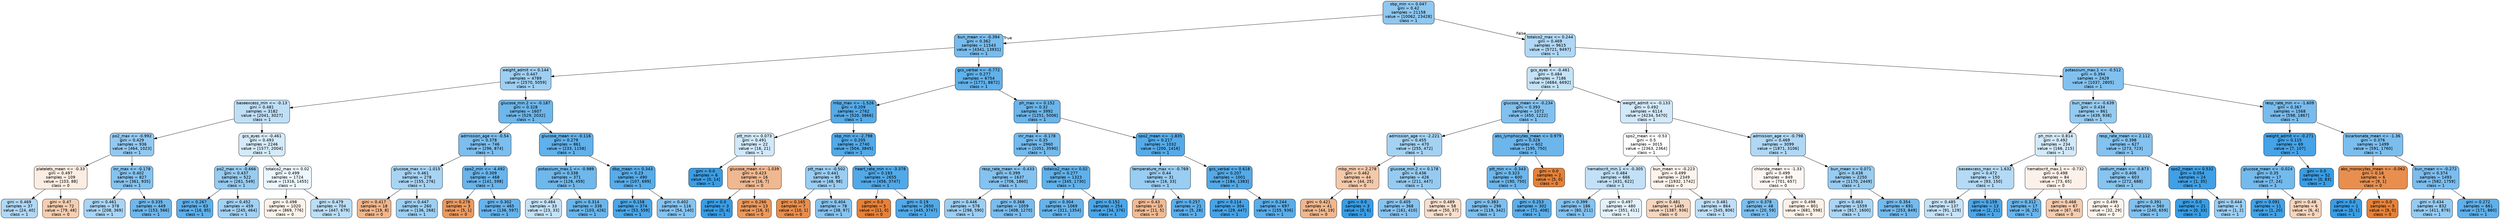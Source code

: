 digraph Tree {
node [shape=box, style="filled, rounded", color="black", fontname="helvetica"] ;
edge [fontname="helvetica"] ;
0 [label="sbp_min <= 0.047\ngini = 0.42\nsamples = 21158\nvalue = [10062, 23428]\nclass = 1", fillcolor="#8ec7f0"] ;
1 [label="bun_mean <= -0.394\ngini = 0.362\nsamples = 11543\nvalue = [4341, 13931]\nclass = 1", fillcolor="#77bced"] ;
0 -> 1 [labeldistance=2.5, labelangle=45, headlabel="True"] ;
2 [label="weight_admit <= 0.144\ngini = 0.447\nsamples = 4789\nvalue = [2570, 5059]\nclass = 1", fillcolor="#9ecff2"] ;
1 -> 2 ;
3 [label="baseexcess_min <= -0.13\ngini = 0.481\nsamples = 3182\nvalue = [2041, 3027]\nclass = 1", fillcolor="#bfdff7"] ;
2 -> 3 ;
4 [label="po2_max <= -0.992\ngini = 0.429\nsamples = 936\nvalue = [464, 1023]\nclass = 1", fillcolor="#93c9f1"] ;
3 -> 4 ;
5 [label="platelets_mean <= -0.33\ngini = 0.497\nsamples = 109\nvalue = [103, 88]\nclass = 0", fillcolor="#fbede2"] ;
4 -> 5 ;
6 [label="gini = 0.469\nsamples = 37\nvalue = [24, 40]\nclass = 1", fillcolor="#b0d8f5"] ;
5 -> 6 ;
7 [label="gini = 0.47\nsamples = 72\nvalue = [79, 48]\nclass = 0", fillcolor="#f5ceb1"] ;
5 -> 7 ;
8 [label="inr_max <= -0.178\ngini = 0.402\nsamples = 827\nvalue = [361, 935]\nclass = 1", fillcolor="#85c3ef"] ;
4 -> 8 ;
9 [label="gini = 0.461\nsamples = 378\nvalue = [208, 369]\nclass = 1", fillcolor="#a9d4f4"] ;
8 -> 9 ;
10 [label="gini = 0.335\nsamples = 449\nvalue = [153, 566]\nclass = 1", fillcolor="#6fb7ec"] ;
8 -> 10 ;
11 [label="gcs_eyes <= -0.461\ngini = 0.493\nsamples = 2246\nvalue = [1577, 2004]\nclass = 1", fillcolor="#d5eaf9"] ;
3 -> 11 ;
12 [label="po2_max <= -0.666\ngini = 0.437\nsamples = 522\nvalue = [261, 549]\nclass = 1", fillcolor="#97ccf1"] ;
11 -> 12 ;
13 [label="gini = 0.267\nsamples = 63\nvalue = [16, 85]\nclass = 1", fillcolor="#5eafea"] ;
12 -> 13 ;
14 [label="gini = 0.452\nsamples = 459\nvalue = [245, 464]\nclass = 1", fillcolor="#a2d1f3"] ;
12 -> 14 ;
15 [label="totalco2_max <= 0.02\ngini = 0.499\nsamples = 1724\nvalue = [1316, 1455]\nclass = 1", fillcolor="#ecf6fd"] ;
11 -> 15 ;
16 [label="gini = 0.498\nsamples = 1020\nvalue = [869, 776]\nclass = 0", fillcolor="#fcf2ea"] ;
15 -> 16 ;
17 [label="gini = 0.479\nsamples = 704\nvalue = [447, 679]\nclass = 1", fillcolor="#bbdef6"] ;
15 -> 17 ;
18 [label="glucose_min.2 <= -0.187\ngini = 0.328\nsamples = 1607\nvalue = [529, 2032]\nclass = 1", fillcolor="#6db7ec"] ;
2 -> 18 ;
19 [label="admission_age <= -0.54\ngini = 0.378\nsamples = 746\nvalue = [296, 874]\nclass = 1", fillcolor="#7cbeee"] ;
18 -> 19 ;
20 [label="glucose_max <= -1.015\ngini = 0.461\nsamples = 278\nvalue = [155, 276]\nclass = 1", fillcolor="#a8d4f4"] ;
19 -> 20 ;
21 [label="gini = 0.417\nsamples = 18\nvalue = [19, 8]\nclass = 0", fillcolor="#f0b68c"] ;
20 -> 21 ;
22 [label="gini = 0.447\nsamples = 260\nvalue = [136, 268]\nclass = 1", fillcolor="#9dcff2"] ;
20 -> 22 ;
23 [label="spo2_min <= -4.492\ngini = 0.309\nsamples = 468\nvalue = [141, 598]\nclass = 1", fillcolor="#68b4eb"] ;
19 -> 23 ;
24 [label="gini = 0.278\nsamples = 3\nvalue = [5, 1]\nclass = 0", fillcolor="#ea9a61"] ;
23 -> 24 ;
25 [label="gini = 0.302\nsamples = 465\nvalue = [136, 597]\nclass = 1", fillcolor="#66b3eb"] ;
23 -> 25 ;
26 [label="glucose_mean <= -0.116\ngini = 0.279\nsamples = 861\nvalue = [233, 1158]\nclass = 1", fillcolor="#61b1ea"] ;
18 -> 26 ;
27 [label="potassium_max.1 <= -0.989\ngini = 0.338\nsamples = 371\nvalue = [126, 459]\nclass = 1", fillcolor="#6fb8ec"] ;
26 -> 27 ;
28 [label="gini = 0.484\nsamples = 33\nvalue = [23, 33]\nclass = 1", fillcolor="#c3e1f7"] ;
27 -> 28 ;
29 [label="gini = 0.314\nsamples = 338\nvalue = [103, 426]\nclass = 1", fillcolor="#69b5eb"] ;
27 -> 29 ;
30 [label="dbp_mean <= 0.343\ngini = 0.23\nsamples = 490\nvalue = [107, 699]\nclass = 1", fillcolor="#57ace9"] ;
26 -> 30 ;
31 [label="gini = 0.158\nsamples = 374\nvalue = [53, 559]\nclass = 1", fillcolor="#4ca6e7"] ;
30 -> 31 ;
32 [label="gini = 0.402\nsamples = 116\nvalue = [54, 140]\nclass = 1", fillcolor="#85c3ef"] ;
30 -> 32 ;
33 [label="gcs_verbal <= -0.772\ngini = 0.277\nsamples = 6754\nvalue = [1771, 8872]\nclass = 1", fillcolor="#61b1ea"] ;
1 -> 33 ;
34 [label="mbp_max <= -1.526\ngini = 0.209\nsamples = 2762\nvalue = [520, 3866]\nclass = 1", fillcolor="#54aae8"] ;
33 -> 34 ;
35 [label="ptt_min <= 0.073\ngini = 0.491\nsamples = 22\nvalue = [16, 21]\nclass = 1", fillcolor="#d0e8f9"] ;
34 -> 35 ;
36 [label="gini = 0.0\nsamples = 6\nvalue = [0, 14]\nclass = 1", fillcolor="#399de5"] ;
35 -> 36 ;
37 [label="glucose_mean <= -1.039\ngini = 0.423\nsamples = 16\nvalue = [16, 7]\nclass = 0", fillcolor="#f0b890"] ;
35 -> 37 ;
38 [label="gini = 0.0\nsamples = 3\nvalue = [0, 4]\nclass = 1", fillcolor="#399de5"] ;
37 -> 38 ;
39 [label="gini = 0.266\nsamples = 13\nvalue = [16, 3]\nclass = 0", fillcolor="#ea995e"] ;
37 -> 39 ;
40 [label="sbp_min <= -2.798\ngini = 0.205\nsamples = 2740\nvalue = [504, 3845]\nclass = 1", fillcolor="#53aae8"] ;
34 -> 40 ;
41 [label="ptt_max <= -0.502\ngini = 0.441\nsamples = 85\nvalue = [48, 98]\nclass = 1", fillcolor="#9acdf2"] ;
40 -> 41 ;
42 [label="gini = 0.165\nsamples = 7\nvalue = [10, 1]\nclass = 0", fillcolor="#e88e4d"] ;
41 -> 42 ;
43 [label="gini = 0.404\nsamples = 78\nvalue = [38, 97]\nclass = 1", fillcolor="#87c3ef"] ;
41 -> 43 ;
44 [label="heart_rate_min <= -3.378\ngini = 0.193\nsamples = 2655\nvalue = [456, 3747]\nclass = 1", fillcolor="#51a9e8"] ;
40 -> 44 ;
45 [label="gini = 0.0\nsamples = 5\nvalue = [11, 0]\nclass = 0", fillcolor="#e58139"] ;
44 -> 45 ;
46 [label="gini = 0.19\nsamples = 2650\nvalue = [445, 3747]\nclass = 1", fillcolor="#51a9e8"] ;
44 -> 46 ;
47 [label="ph_max <= 0.152\ngini = 0.32\nsamples = 3992\nvalue = [1251, 5006]\nclass = 1", fillcolor="#6ab5eb"] ;
33 -> 47 ;
48 [label="inr_max <= -0.178\ngini = 0.35\nsamples = 2960\nvalue = [1051, 3590]\nclass = 1", fillcolor="#73baed"] ;
47 -> 48 ;
49 [label="resp_rate_mean <= -0.433\ngini = 0.399\nsamples = 1637\nvalue = [706, 1860]\nclass = 1", fillcolor="#84c2ef"] ;
48 -> 49 ;
50 [label="gini = 0.446\nsamples = 578\nvalue = [298, 590]\nclass = 1", fillcolor="#9dcef2"] ;
49 -> 50 ;
51 [label="gini = 0.368\nsamples = 1059\nvalue = [408, 1270]\nclass = 1", fillcolor="#79bced"] ;
49 -> 51 ;
52 [label="totalco2_max <= 0.02\ngini = 0.277\nsamples = 1323\nvalue = [345, 1730]\nclass = 1", fillcolor="#60b1ea"] ;
48 -> 52 ;
53 [label="gini = 0.304\nsamples = 1069\nvalue = [311, 1354]\nclass = 1", fillcolor="#66b4eb"] ;
52 -> 53 ;
54 [label="gini = 0.152\nsamples = 254\nvalue = [34, 376]\nclass = 1", fillcolor="#4ba6e7"] ;
52 -> 54 ;
55 [label="spo2_mean <= -1.835\ngini = 0.217\nsamples = 1032\nvalue = [200, 1416]\nclass = 1", fillcolor="#55abe9"] ;
47 -> 55 ;
56 [label="temperature_max <= -0.769\ngini = 0.44\nsamples = 31\nvalue = [16, 33]\nclass = 1", fillcolor="#99cdf2"] ;
55 -> 56 ;
57 [label="gini = 0.43\nsamples = 10\nvalue = [11, 5]\nclass = 0", fillcolor="#f1ba93"] ;
56 -> 57 ;
58 [label="gini = 0.257\nsamples = 21\nvalue = [5, 28]\nclass = 1", fillcolor="#5caeea"] ;
56 -> 58 ;
59 [label="gcs_verbal <= 0.618\ngini = 0.207\nsamples = 1001\nvalue = [184, 1383]\nclass = 1", fillcolor="#53aae8"] ;
55 -> 59 ;
60 [label="gini = 0.114\nsamples = 304\nvalue = [29, 447]\nclass = 1", fillcolor="#46a3e7"] ;
59 -> 60 ;
61 [label="gini = 0.244\nsamples = 697\nvalue = [155, 936]\nclass = 1", fillcolor="#5aade9"] ;
59 -> 61 ;
62 [label="totalco2_max <= 0.244\ngini = 0.469\nsamples = 9615\nvalue = [5721, 9497]\nclass = 1", fillcolor="#b0d8f5"] ;
0 -> 62 [labeldistance=2.5, labelangle=-45, headlabel="False"] ;
63 [label="gcs_eyes <= -0.461\ngini = 0.484\nsamples = 7186\nvalue = [4684, 6692]\nclass = 1", fillcolor="#c4e2f7"] ;
62 -> 63 ;
64 [label="glucose_mean <= -0.234\ngini = 0.393\nsamples = 1072\nvalue = [450, 1222]\nclass = 1", fillcolor="#82c1ef"] ;
63 -> 64 ;
65 [label="admission_age <= -2.221\ngini = 0.455\nsamples = 470\nvalue = [255, 472]\nclass = 1", fillcolor="#a4d2f3"] ;
64 -> 65 ;
66 [label="mbp_min <= 2.278\ngini = 0.462\nsamples = 44\nvalue = [44, 25]\nclass = 0", fillcolor="#f4c9aa"] ;
65 -> 66 ;
67 [label="gini = 0.421\nsamples = 41\nvalue = [44, 19]\nclass = 0", fillcolor="#f0b78e"] ;
66 -> 67 ;
68 [label="gini = 0.0\nsamples = 3\nvalue = [0, 6]\nclass = 1", fillcolor="#399de5"] ;
66 -> 68 ;
69 [label="glucose_min.2 <= 0.178\ngini = 0.436\nsamples = 426\nvalue = [211, 447]\nclass = 1", fillcolor="#96cbf1"] ;
65 -> 69 ;
70 [label="gini = 0.405\nsamples = 368\nvalue = [161, 410]\nclass = 1", fillcolor="#87c3ef"] ;
69 -> 70 ;
71 [label="gini = 0.489\nsamples = 58\nvalue = [50, 37]\nclass = 0", fillcolor="#f8decc"] ;
69 -> 71 ;
72 [label="abs_lymphocytes_mean <= 0.979\ngini = 0.328\nsamples = 602\nvalue = [195, 750]\nclass = 1", fillcolor="#6cb6ec"] ;
64 -> 72 ;
73 [label="ptt_min <= -0.343\ngini = 0.323\nsamples = 600\nvalue = [190, 750]\nclass = 1", fillcolor="#6bb6ec"] ;
72 -> 73 ;
74 [label="gini = 0.383\nsamples = 298\nvalue = [119, 342]\nclass = 1", fillcolor="#7ebfee"] ;
73 -> 74 ;
75 [label="gini = 0.253\nsamples = 302\nvalue = [71, 408]\nclass = 1", fillcolor="#5baeea"] ;
73 -> 75 ;
76 [label="gini = 0.0\nsamples = 2\nvalue = [5, 0]\nclass = 0", fillcolor="#e58139"] ;
72 -> 76 ;
77 [label="weight_admit <= -0.133\ngini = 0.492\nsamples = 6114\nvalue = [4234, 5470]\nclass = 1", fillcolor="#d2e9f9"] ;
63 -> 77 ;
78 [label="spo2_mean <= -0.53\ngini = 0.5\nsamples = 3015\nvalue = [2363, 2364]\nclass = 1", fillcolor="#ffffff"] ;
77 -> 78 ;
79 [label="hematocrit_min.1 <= -0.305\ngini = 0.484\nsamples = 666\nvalue = [431, 622]\nclass = 1", fillcolor="#c2e1f7"] ;
78 -> 79 ;
80 [label="gini = 0.399\nsamples = 186\nvalue = [80, 211]\nclass = 1", fillcolor="#84c2ef"] ;
79 -> 80 ;
81 [label="gini = 0.497\nsamples = 480\nvalue = [351, 411]\nclass = 1", fillcolor="#e2f1fb"] ;
79 -> 81 ;
82 [label="bun_mean <= -0.223\ngini = 0.499\nsamples = 2349\nvalue = [1932, 1742]\nclass = 0", fillcolor="#fcf3ec"] ;
78 -> 82 ;
83 [label="gini = 0.481\nsamples = 1485\nvalue = [1387, 936]\nclass = 0", fillcolor="#f7d6bf"] ;
82 -> 83 ;
84 [label="gini = 0.481\nsamples = 864\nvalue = [545, 806]\nclass = 1", fillcolor="#bfdff7"] ;
82 -> 84 ;
85 [label="admission_age <= -0.798\ngini = 0.469\nsamples = 3099\nvalue = [1871, 3106]\nclass = 1", fillcolor="#b0d8f5"] ;
77 -> 85 ;
86 [label="chloride_mean <= -1.33\ngini = 0.499\nsamples = 849\nvalue = [701, 657]\nclass = 0", fillcolor="#fdf7f3"] ;
85 -> 86 ;
87 [label="gini = 0.378\nsamples = 48\nvalue = [20, 59]\nclass = 1", fillcolor="#7cbeee"] ;
86 -> 87 ;
88 [label="gini = 0.498\nsamples = 801\nvalue = [681, 598]\nclass = 0", fillcolor="#fcf0e7"] ;
86 -> 88 ;
89 [label="bun_mean <= 0.071\ngini = 0.438\nsamples = 2250\nvalue = [1170, 2449]\nclass = 1", fillcolor="#98ccf1"] ;
85 -> 89 ;
90 [label="gini = 0.463\nsamples = 1559\nvalue = [917, 1600]\nclass = 1", fillcolor="#aad5f4"] ;
89 -> 90 ;
91 [label="gini = 0.354\nsamples = 691\nvalue = [253, 849]\nclass = 1", fillcolor="#74baed"] ;
89 -> 91 ;
92 [label="potassium_max.1 <= -0.512\ngini = 0.394\nsamples = 2429\nvalue = [1037, 2805]\nclass = 1", fillcolor="#82c1ef"] ;
62 -> 92 ;
93 [label="bun_mean <= -0.639\ngini = 0.434\nsamples = 861\nvalue = [439, 938]\nclass = 1", fillcolor="#96cbf1"] ;
92 -> 93 ;
94 [label="ph_min <= 0.814\ngini = 0.492\nsamples = 234\nvalue = [166, 215]\nclass = 1", fillcolor="#d2e9f9"] ;
93 -> 94 ;
95 [label="baseexcess_max <= 1.632\ngini = 0.472\nsamples = 150\nvalue = [93, 150]\nclass = 1", fillcolor="#b4daf5"] ;
94 -> 95 ;
96 [label="gini = 0.485\nsamples = 137\nvalue = [91, 129]\nclass = 1", fillcolor="#c5e2f7"] ;
95 -> 96 ;
97 [label="gini = 0.159\nsamples = 13\nvalue = [2, 21]\nclass = 1", fillcolor="#4ca6e7"] ;
95 -> 97 ;
98 [label="hematocrit_max.1 <= -0.732\ngini = 0.498\nsamples = 84\nvalue = [73, 65]\nclass = 0", fillcolor="#fcf1e9"] ;
94 -> 98 ;
99 [label="gini = 0.312\nsamples = 17\nvalue = [6, 25]\nclass = 1", fillcolor="#69b5eb"] ;
98 -> 99 ;
100 [label="gini = 0.468\nsamples = 67\nvalue = [67, 40]\nclass = 0", fillcolor="#f5ccaf"] ;
98 -> 100 ;
101 [label="resp_rate_mean <= 2.112\ngini = 0.398\nsamples = 627\nvalue = [273, 723]\nclass = 1", fillcolor="#84c2ef"] ;
93 -> 101 ;
102 [label="sodium_mean <= -0.873\ngini = 0.406\nsamples = 603\nvalue = [272, 688]\nclass = 1", fillcolor="#87c4ef"] ;
101 -> 102 ;
103 [label="gini = 0.499\nsamples = 43\nvalue = [32, 29]\nclass = 0", fillcolor="#fdf3ec"] ;
102 -> 103 ;
104 [label="gini = 0.391\nsamples = 560\nvalue = [240, 659]\nclass = 1", fillcolor="#81c1ee"] ;
102 -> 104 ;
105 [label="spo2_mean <= 0.532\ngini = 0.054\nsamples = 24\nvalue = [1, 35]\nclass = 1", fillcolor="#3fa0e6"] ;
101 -> 105 ;
106 [label="gini = 0.0\nsamples = 21\nvalue = [0, 33]\nclass = 1", fillcolor="#399de5"] ;
105 -> 106 ;
107 [label="gini = 0.444\nsamples = 3\nvalue = [1, 2]\nclass = 1", fillcolor="#9ccef2"] ;
105 -> 107 ;
108 [label="resp_rate_min <= -1.609\ngini = 0.367\nsamples = 1568\nvalue = [598, 1867]\nclass = 1", fillcolor="#78bced"] ;
92 -> 108 ;
109 [label="weight_admit <= -0.271\ngini = 0.115\nsamples = 69\nvalue = [7, 107]\nclass = 1", fillcolor="#46a3e7"] ;
108 -> 109 ;
110 [label="glucose_mean <= -0.024\ngini = 0.35\nsamples = 17\nvalue = [7, 24]\nclass = 1", fillcolor="#73baed"] ;
109 -> 110 ;
111 [label="gini = 0.091\nsamples = 11\nvalue = [1, 20]\nclass = 1", fillcolor="#43a2e6"] ;
110 -> 111 ;
112 [label="gini = 0.48\nsamples = 6\nvalue = [6, 4]\nclass = 0", fillcolor="#f6d5bd"] ;
110 -> 112 ;
113 [label="gini = 0.0\nsamples = 52\nvalue = [0, 83]\nclass = 1", fillcolor="#399de5"] ;
109 -> 113 ;
114 [label="bicarbonate_mean <= -1.36\ngini = 0.376\nsamples = 1499\nvalue = [591, 1760]\nclass = 1", fillcolor="#7bbeee"] ;
108 -> 114 ;
115 [label="abs_monocytes_mean <= -0.062\ngini = 0.18\nsamples = 6\nvalue = [9, 1]\nclass = 0", fillcolor="#e88f4f"] ;
114 -> 115 ;
116 [label="gini = 0.0\nsamples = 1\nvalue = [0, 1]\nclass = 1", fillcolor="#399de5"] ;
115 -> 116 ;
117 [label="gini = 0.0\nsamples = 5\nvalue = [9, 0]\nclass = 0", fillcolor="#e58139"] ;
115 -> 117 ;
118 [label="bun_mean <= -0.272\ngini = 0.374\nsamples = 1493\nvalue = [582, 1759]\nclass = 1", fillcolor="#7bbdee"] ;
114 -> 118 ;
119 [label="gini = 0.434\nsamples = 832\nvalue = [411, 879]\nclass = 1", fillcolor="#96cbf1"] ;
118 -> 119 ;
120 [label="gini = 0.272\nsamples = 661\nvalue = [171, 880]\nclass = 1", fillcolor="#5fb0ea"] ;
118 -> 120 ;
}